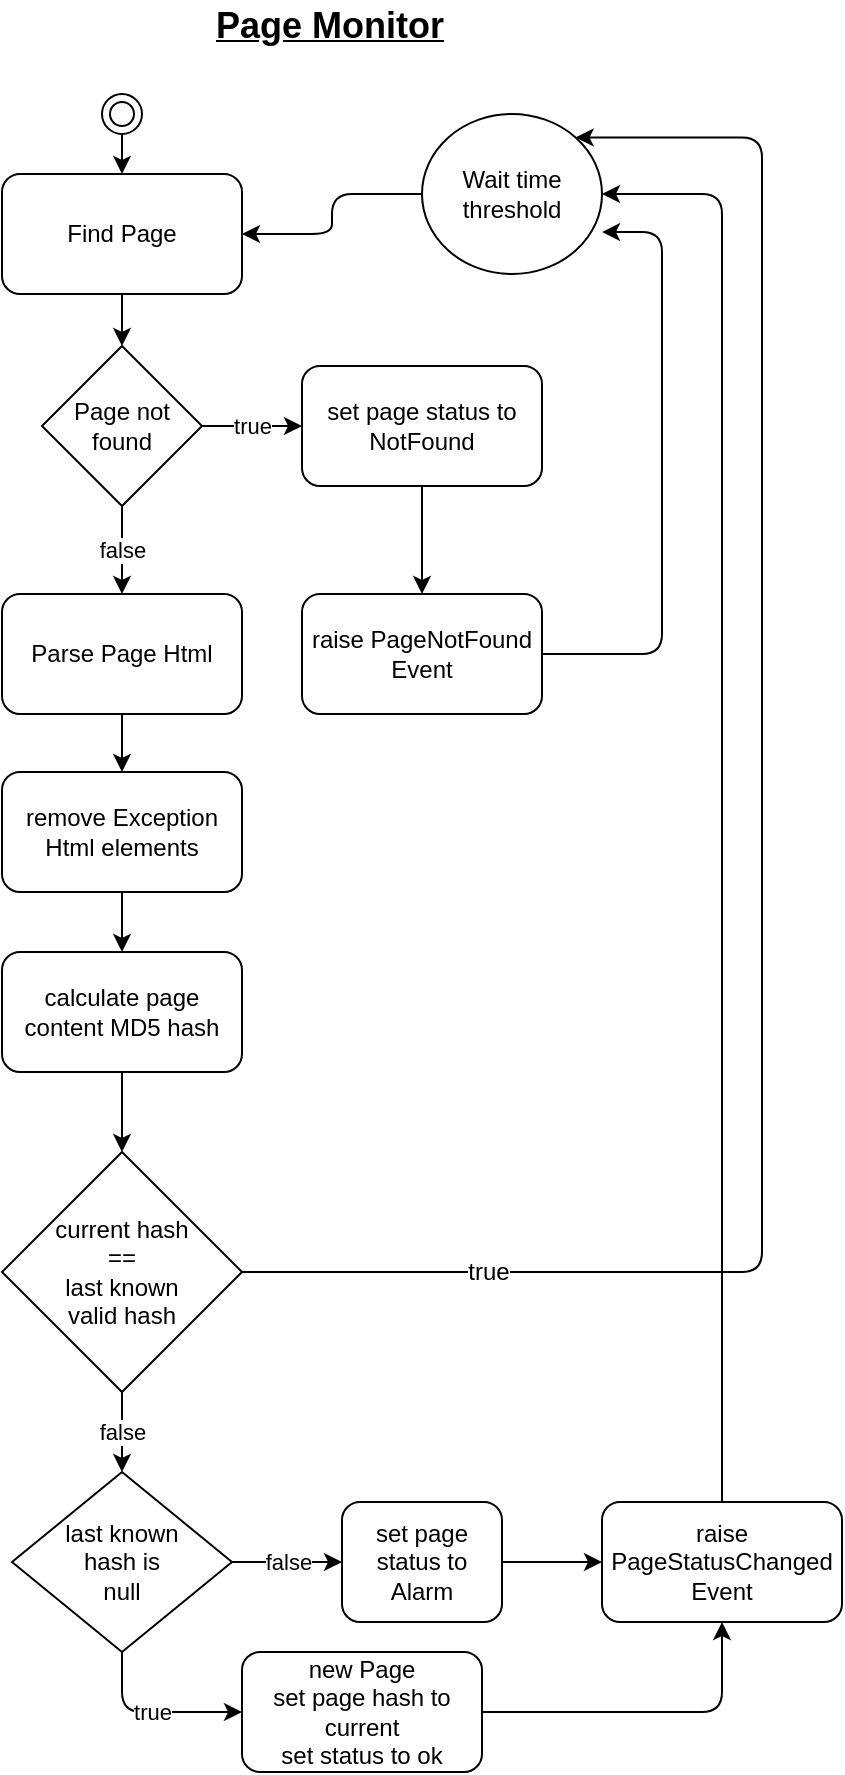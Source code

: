 <mxfile version="10.6.3" type="device"><diagram name="Page-1" id="8ce9d11a-91a2-4d17-14d8-a56ed91bf033"><mxGraphModel dx="1394" dy="764" grid="1" gridSize="10" guides="1" tooltips="1" connect="1" arrows="1" fold="1" page="1" pageScale="1" pageWidth="1100" pageHeight="850" background="#ffffff" math="0" shadow="0"><root><mxCell id="0"/><mxCell id="1" parent="0"/><mxCell id="bOAUybQTKPi0TWt0AOZr-1" value="Parse Page Html" style="rounded=1;whiteSpace=wrap;html=1;" vertex="1" parent="1"><mxGeometry x="40" y="320" width="120" height="60" as="geometry"/></mxCell><mxCell id="bOAUybQTKPi0TWt0AOZr-2" value="Find Page" style="rounded=1;whiteSpace=wrap;html=1;" vertex="1" parent="1"><mxGeometry x="40" y="110" width="120" height="60" as="geometry"/></mxCell><mxCell id="bOAUybQTKPi0TWt0AOZr-3" value="Page not found" style="rhombus;whiteSpace=wrap;html=1;" vertex="1" parent="1"><mxGeometry x="60" y="196" width="80" height="80" as="geometry"/></mxCell><mxCell id="bOAUybQTKPi0TWt0AOZr-4" value="" style="endArrow=classic;html=1;entryX=0.5;entryY=0;entryDx=0;entryDy=0;exitX=0.5;exitY=1;exitDx=0;exitDy=0;" edge="1" parent="1" source="bOAUybQTKPi0TWt0AOZr-2" target="bOAUybQTKPi0TWt0AOZr-3"><mxGeometry width="50" height="50" relative="1" as="geometry"><mxPoint x="40" y="550" as="sourcePoint"/><mxPoint x="90" y="500" as="targetPoint"/></mxGeometry></mxCell><mxCell id="bOAUybQTKPi0TWt0AOZr-5" value="false" style="endArrow=classic;html=1;entryX=0.5;entryY=0;entryDx=0;entryDy=0;exitX=0.5;exitY=1;exitDx=0;exitDy=0;" edge="1" parent="1" source="bOAUybQTKPi0TWt0AOZr-3" target="bOAUybQTKPi0TWt0AOZr-1"><mxGeometry width="50" height="50" relative="1" as="geometry"><mxPoint x="40" y="550" as="sourcePoint"/><mxPoint x="90" y="500" as="targetPoint"/></mxGeometry></mxCell><mxCell id="bOAUybQTKPi0TWt0AOZr-44" value="" style="edgeStyle=orthogonalEdgeStyle;rounded=0;orthogonalLoop=1;jettySize=auto;html=1;" edge="1" parent="1" source="bOAUybQTKPi0TWt0AOZr-6" target="bOAUybQTKPi0TWt0AOZr-8"><mxGeometry relative="1" as="geometry"/></mxCell><mxCell id="bOAUybQTKPi0TWt0AOZr-6" value="set page status to NotFound" style="rounded=1;whiteSpace=wrap;html=1;" vertex="1" parent="1"><mxGeometry x="190" y="206" width="120" height="60" as="geometry"/></mxCell><mxCell id="bOAUybQTKPi0TWt0AOZr-7" value="true" style="endArrow=classic;html=1;entryX=0;entryY=0.5;entryDx=0;entryDy=0;exitX=1;exitY=0.5;exitDx=0;exitDy=0;" edge="1" parent="1" source="bOAUybQTKPi0TWt0AOZr-3" target="bOAUybQTKPi0TWt0AOZr-6"><mxGeometry width="50" height="50" relative="1" as="geometry"><mxPoint x="40" y="450" as="sourcePoint"/><mxPoint x="90" y="400" as="targetPoint"/></mxGeometry></mxCell><mxCell id="bOAUybQTKPi0TWt0AOZr-8" value="raise PageNotFound Event" style="rounded=1;whiteSpace=wrap;html=1;" vertex="1" parent="1"><mxGeometry x="190" y="320" width="120" height="60" as="geometry"/></mxCell><mxCell id="bOAUybQTKPi0TWt0AOZr-10" value="Wait time threshold" style="ellipse;whiteSpace=wrap;html=1;" vertex="1" parent="1"><mxGeometry x="250" y="80" width="90" height="80" as="geometry"/></mxCell><mxCell id="bOAUybQTKPi0TWt0AOZr-17" value="" style="edgeStyle=elbowEdgeStyle;elbow=vertical;endArrow=classic;html=1;exitX=1;exitY=0.5;exitDx=0;exitDy=0;entryX=1;entryY=0.738;entryDx=0;entryDy=0;entryPerimeter=0;" edge="1" parent="1" source="bOAUybQTKPi0TWt0AOZr-8" target="bOAUybQTKPi0TWt0AOZr-10"><mxGeometry width="50" height="50" relative="1" as="geometry"><mxPoint x="410" y="190" as="sourcePoint"/><mxPoint x="330" y="159" as="targetPoint"/><Array as="points"><mxPoint x="370" y="255"/></Array></mxGeometry></mxCell><mxCell id="bOAUybQTKPi0TWt0AOZr-19" value="" style="edgeStyle=elbowEdgeStyle;elbow=horizontal;endArrow=classic;html=1;entryX=1;entryY=0.5;entryDx=0;entryDy=0;exitX=0;exitY=0.5;exitDx=0;exitDy=0;" edge="1" parent="1" source="bOAUybQTKPi0TWt0AOZr-10" target="bOAUybQTKPi0TWt0AOZr-2"><mxGeometry width="50" height="50" relative="1" as="geometry"><mxPoint x="170" y="530" as="sourcePoint"/><mxPoint x="220" y="480" as="targetPoint"/></mxGeometry></mxCell><mxCell id="bOAUybQTKPi0TWt0AOZr-20" value="" style="ellipse;shape=doubleEllipse;whiteSpace=wrap;html=1;aspect=fixed;" vertex="1" parent="1"><mxGeometry x="90" y="70" width="20" height="20" as="geometry"/></mxCell><mxCell id="bOAUybQTKPi0TWt0AOZr-21" value="" style="endArrow=classic;html=1;entryX=0.5;entryY=0;entryDx=0;entryDy=0;exitX=0.5;exitY=1;exitDx=0;exitDy=0;" edge="1" parent="1" source="bOAUybQTKPi0TWt0AOZr-20" target="bOAUybQTKPi0TWt0AOZr-2"><mxGeometry width="50" height="50" relative="1" as="geometry"><mxPoint x="40" y="450" as="sourcePoint"/><mxPoint x="90" y="400" as="targetPoint"/></mxGeometry></mxCell><mxCell id="bOAUybQTKPi0TWt0AOZr-23" value="remove Exception Html elements" style="rounded=1;whiteSpace=wrap;html=1;" vertex="1" parent="1"><mxGeometry x="40" y="409" width="120" height="60" as="geometry"/></mxCell><mxCell id="bOAUybQTKPi0TWt0AOZr-24" value="" style="endArrow=classic;html=1;entryX=0.5;entryY=0;entryDx=0;entryDy=0;exitX=0.5;exitY=1;exitDx=0;exitDy=0;" edge="1" parent="1" source="bOAUybQTKPi0TWt0AOZr-1" target="bOAUybQTKPi0TWt0AOZr-23"><mxGeometry width="50" height="50" relative="1" as="geometry"><mxPoint x="40" y="539" as="sourcePoint"/><mxPoint x="90" y="489" as="targetPoint"/></mxGeometry></mxCell><mxCell id="bOAUybQTKPi0TWt0AOZr-25" value="calculate page content MD5 hash" style="rounded=1;whiteSpace=wrap;html=1;" vertex="1" parent="1"><mxGeometry x="40" y="499" width="120" height="60" as="geometry"/></mxCell><mxCell id="bOAUybQTKPi0TWt0AOZr-26" value="" style="endArrow=classic;html=1;entryX=0.5;entryY=0;entryDx=0;entryDy=0;exitX=0.5;exitY=1;exitDx=0;exitDy=0;" edge="1" parent="1" source="bOAUybQTKPi0TWt0AOZr-23" target="bOAUybQTKPi0TWt0AOZr-25"><mxGeometry width="50" height="50" relative="1" as="geometry"><mxPoint x="40" y="629" as="sourcePoint"/><mxPoint x="90" y="579" as="targetPoint"/></mxGeometry></mxCell><mxCell id="bOAUybQTKPi0TWt0AOZr-28" value="current hash &lt;br&gt;== &lt;br&gt;last known &lt;br&gt;valid hash" style="rhombus;whiteSpace=wrap;html=1;" vertex="1" parent="1"><mxGeometry x="40" y="599" width="120" height="120" as="geometry"/></mxCell><mxCell id="bOAUybQTKPi0TWt0AOZr-29" value="" style="endArrow=classic;html=1;entryX=0.5;entryY=0;entryDx=0;entryDy=0;exitX=0.5;exitY=1;exitDx=0;exitDy=0;" edge="1" parent="1" source="bOAUybQTKPi0TWt0AOZr-25" target="bOAUybQTKPi0TWt0AOZr-28"><mxGeometry width="50" height="50" relative="1" as="geometry"><mxPoint x="40" y="789" as="sourcePoint"/><mxPoint x="90" y="739" as="targetPoint"/></mxGeometry></mxCell><mxCell id="bOAUybQTKPi0TWt0AOZr-31" value="last known &lt;br&gt;hash is &lt;br&gt;null" style="rhombus;whiteSpace=wrap;html=1;" vertex="1" parent="1"><mxGeometry x="45" y="759" width="110" height="90" as="geometry"/></mxCell><mxCell id="bOAUybQTKPi0TWt0AOZr-32" value="false" style="endArrow=classic;html=1;exitX=0.5;exitY=1;exitDx=0;exitDy=0;" edge="1" parent="1" source="bOAUybQTKPi0TWt0AOZr-28" target="bOAUybQTKPi0TWt0AOZr-31"><mxGeometry width="50" height="50" relative="1" as="geometry"><mxPoint x="40" y="939" as="sourcePoint"/><mxPoint x="90" y="889" as="targetPoint"/></mxGeometry></mxCell><mxCell id="bOAUybQTKPi0TWt0AOZr-33" value="new Page&lt;br&gt;set page hash to current&lt;br&gt;set status to ok&lt;br&gt;" style="rounded=1;whiteSpace=wrap;html=1;" vertex="1" parent="1"><mxGeometry x="160" y="849" width="120" height="60" as="geometry"/></mxCell><mxCell id="bOAUybQTKPi0TWt0AOZr-34" value="true" style="edgeStyle=elbowEdgeStyle;elbow=horizontal;endArrow=classic;html=1;entryX=0;entryY=0.5;entryDx=0;entryDy=0;exitX=0.5;exitY=1;exitDx=0;exitDy=0;" edge="1" parent="1" source="bOAUybQTKPi0TWt0AOZr-31" target="bOAUybQTKPi0TWt0AOZr-33"><mxGeometry width="50" height="50" relative="1" as="geometry"><mxPoint x="60" y="959" as="sourcePoint"/><mxPoint x="110" y="909" as="targetPoint"/><Array as="points"><mxPoint x="100" y="889"/></Array></mxGeometry></mxCell><mxCell id="bOAUybQTKPi0TWt0AOZr-40" value="" style="edgeStyle=orthogonalEdgeStyle;rounded=0;orthogonalLoop=1;jettySize=auto;html=1;" edge="1" parent="1" source="bOAUybQTKPi0TWt0AOZr-35" target="bOAUybQTKPi0TWt0AOZr-38"><mxGeometry relative="1" as="geometry"/></mxCell><mxCell id="bOAUybQTKPi0TWt0AOZr-35" value="set page status to Alarm" style="rounded=1;whiteSpace=wrap;html=1;" vertex="1" parent="1"><mxGeometry x="210" y="774" width="80" height="60" as="geometry"/></mxCell><mxCell id="bOAUybQTKPi0TWt0AOZr-36" value="false" style="endArrow=classic;html=1;entryX=0;entryY=0.5;entryDx=0;entryDy=0;exitX=1;exitY=0.5;exitDx=0;exitDy=0;" edge="1" parent="1" source="bOAUybQTKPi0TWt0AOZr-31" target="bOAUybQTKPi0TWt0AOZr-35"><mxGeometry width="50" height="50" relative="1" as="geometry"><mxPoint x="40" y="979" as="sourcePoint"/><mxPoint x="90" y="929" as="targetPoint"/></mxGeometry></mxCell><mxCell id="bOAUybQTKPi0TWt0AOZr-38" value="raise PageStatusChanged Event" style="rounded=1;whiteSpace=wrap;html=1;" vertex="1" parent="1"><mxGeometry x="340" y="774" width="120" height="60" as="geometry"/></mxCell><mxCell id="bOAUybQTKPi0TWt0AOZr-43" value="" style="edgeStyle=elbowEdgeStyle;elbow=vertical;endArrow=classic;html=1;entryX=0.5;entryY=1;entryDx=0;entryDy=0;exitX=1;exitY=0.5;exitDx=0;exitDy=0;" edge="1" parent="1" source="bOAUybQTKPi0TWt0AOZr-33" target="bOAUybQTKPi0TWt0AOZr-38"><mxGeometry width="50" height="50" relative="1" as="geometry"><mxPoint x="40" y="979" as="sourcePoint"/><mxPoint x="90" y="929" as="targetPoint"/><Array as="points"><mxPoint x="350" y="879"/></Array></mxGeometry></mxCell><mxCell id="bOAUybQTKPi0TWt0AOZr-45" value="" style="edgeStyle=elbowEdgeStyle;elbow=vertical;endArrow=classic;html=1;exitX=0.5;exitY=0;exitDx=0;exitDy=0;entryX=1;entryY=0.5;entryDx=0;entryDy=0;" edge="1" parent="1" source="bOAUybQTKPi0TWt0AOZr-38" target="bOAUybQTKPi0TWt0AOZr-10"><mxGeometry width="50" height="50" relative="1" as="geometry"><mxPoint x="400" y="769" as="sourcePoint"/><mxPoint x="460" y="669" as="targetPoint"/><Array as="points"><mxPoint x="410" y="120"/></Array></mxGeometry></mxCell><mxCell id="bOAUybQTKPi0TWt0AOZr-48" value="" style="edgeStyle=elbowEdgeStyle;elbow=vertical;endArrow=classic;html=1;exitX=1;exitY=0.5;exitDx=0;exitDy=0;entryX=1;entryY=0;entryDx=0;entryDy=0;" edge="1" parent="1" source="bOAUybQTKPi0TWt0AOZr-28" target="bOAUybQTKPi0TWt0AOZr-10"><mxGeometry width="50" height="50" relative="1" as="geometry"><mxPoint x="40" y="979" as="sourcePoint"/><mxPoint x="510" y="469" as="targetPoint"/><Array as="points"><mxPoint x="420" y="479"/></Array></mxGeometry></mxCell><mxCell id="bOAUybQTKPi0TWt0AOZr-49" value="true" style="text;html=1;resizable=0;points=[];align=center;verticalAlign=middle;labelBackgroundColor=#ffffff;" vertex="1" connectable="0" parent="bOAUybQTKPi0TWt0AOZr-48"><mxGeometry x="-0.733" relative="1" as="geometry"><mxPoint as="offset"/></mxGeometry></mxCell><mxCell id="bOAUybQTKPi0TWt0AOZr-50" value="Page Monitor" style="text;html=1;resizable=0;points=[];autosize=1;align=left;verticalAlign=top;spacingTop=-4;fillColor=#ffffff;fontSize=18;fontStyle=5" vertex="1" parent="1"><mxGeometry x="145" y="23" width="90" height="20" as="geometry"/></mxCell></root></mxGraphModel></diagram></mxfile>